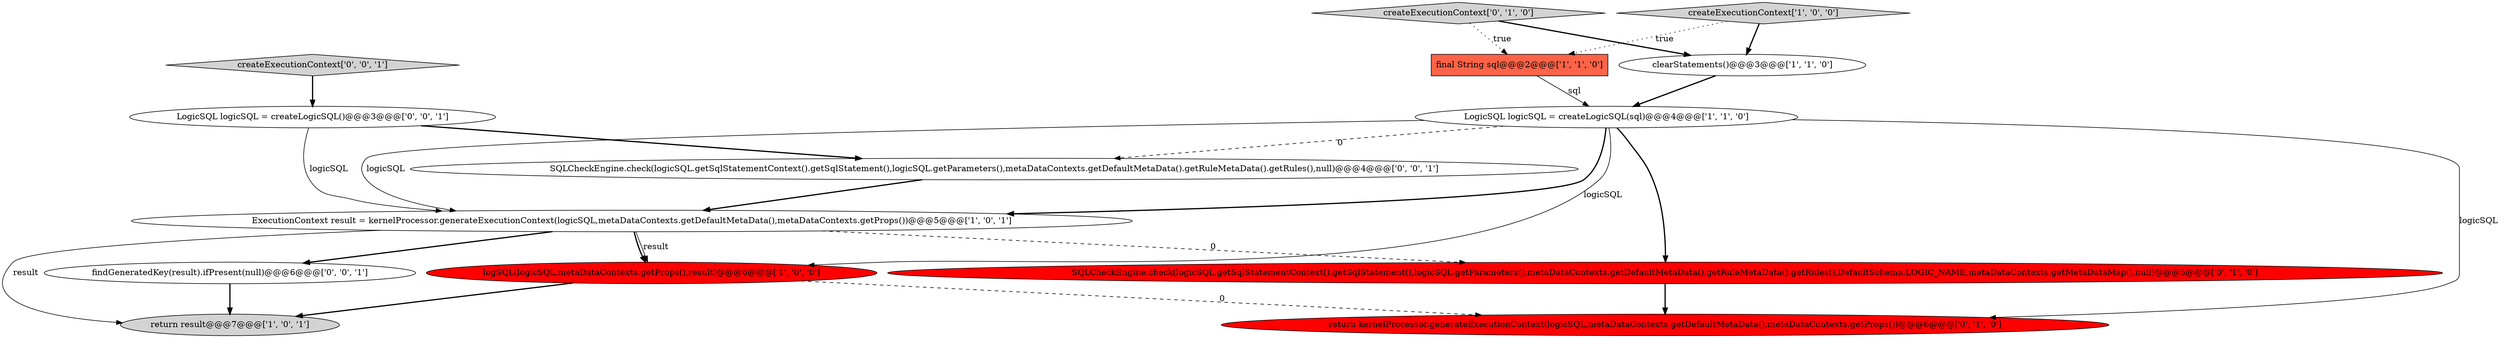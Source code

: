 digraph {
1 [style = filled, label = "return result@@@7@@@['1', '0', '1']", fillcolor = lightgray, shape = ellipse image = "AAA0AAABBB1BBB"];
0 [style = filled, label = "logSQL(logicSQL,metaDataContexts.getProps(),result)@@@6@@@['1', '0', '0']", fillcolor = red, shape = ellipse image = "AAA1AAABBB1BBB"];
10 [style = filled, label = "createExecutionContext['0', '0', '1']", fillcolor = lightgray, shape = diamond image = "AAA0AAABBB3BBB"];
6 [style = filled, label = "ExecutionContext result = kernelProcessor.generateExecutionContext(logicSQL,metaDataContexts.getDefaultMetaData(),metaDataContexts.getProps())@@@5@@@['1', '0', '1']", fillcolor = white, shape = ellipse image = "AAA0AAABBB1BBB"];
2 [style = filled, label = "final String sql@@@2@@@['1', '1', '0']", fillcolor = tomato, shape = box image = "AAA0AAABBB1BBB"];
5 [style = filled, label = "LogicSQL logicSQL = createLogicSQL(sql)@@@4@@@['1', '1', '0']", fillcolor = white, shape = ellipse image = "AAA0AAABBB1BBB"];
9 [style = filled, label = "createExecutionContext['0', '1', '0']", fillcolor = lightgray, shape = diamond image = "AAA0AAABBB2BBB"];
11 [style = filled, label = "SQLCheckEngine.check(logicSQL.getSqlStatementContext().getSqlStatement(),logicSQL.getParameters(),metaDataContexts.getDefaultMetaData().getRuleMetaData().getRules(),null)@@@4@@@['0', '0', '1']", fillcolor = white, shape = ellipse image = "AAA0AAABBB3BBB"];
13 [style = filled, label = "findGeneratedKey(result).ifPresent(null)@@@6@@@['0', '0', '1']", fillcolor = white, shape = ellipse image = "AAA0AAABBB3BBB"];
12 [style = filled, label = "LogicSQL logicSQL = createLogicSQL()@@@3@@@['0', '0', '1']", fillcolor = white, shape = ellipse image = "AAA0AAABBB3BBB"];
7 [style = filled, label = "SQLCheckEngine.check(logicSQL.getSqlStatementContext().getSqlStatement(),logicSQL.getParameters(),metaDataContexts.getDefaultMetaData().getRuleMetaData().getRules(),DefaultSchema.LOGIC_NAME,metaDataContexts.getMetaDataMap(),null)@@@5@@@['0', '1', '0']", fillcolor = red, shape = ellipse image = "AAA1AAABBB2BBB"];
8 [style = filled, label = "return kernelProcessor.generateExecutionContext(logicSQL,metaDataContexts.getDefaultMetaData(),metaDataContexts.getProps())@@@6@@@['0', '1', '0']", fillcolor = red, shape = ellipse image = "AAA1AAABBB2BBB"];
3 [style = filled, label = "clearStatements()@@@3@@@['1', '1', '0']", fillcolor = white, shape = ellipse image = "AAA0AAABBB1BBB"];
4 [style = filled, label = "createExecutionContext['1', '0', '0']", fillcolor = lightgray, shape = diamond image = "AAA0AAABBB1BBB"];
4->3 [style = bold, label=""];
6->7 [style = dashed, label="0"];
11->6 [style = bold, label=""];
6->1 [style = solid, label="result"];
5->6 [style = solid, label="logicSQL"];
12->11 [style = bold, label=""];
6->0 [style = solid, label="result"];
2->5 [style = solid, label="sql"];
6->0 [style = bold, label=""];
7->8 [style = bold, label=""];
13->1 [style = bold, label=""];
12->6 [style = solid, label="logicSQL"];
5->8 [style = solid, label="logicSQL"];
3->5 [style = bold, label=""];
5->6 [style = bold, label=""];
5->11 [style = dashed, label="0"];
10->12 [style = bold, label=""];
0->1 [style = bold, label=""];
9->2 [style = dotted, label="true"];
6->13 [style = bold, label=""];
9->3 [style = bold, label=""];
5->7 [style = bold, label=""];
0->8 [style = dashed, label="0"];
5->0 [style = solid, label="logicSQL"];
4->2 [style = dotted, label="true"];
}
